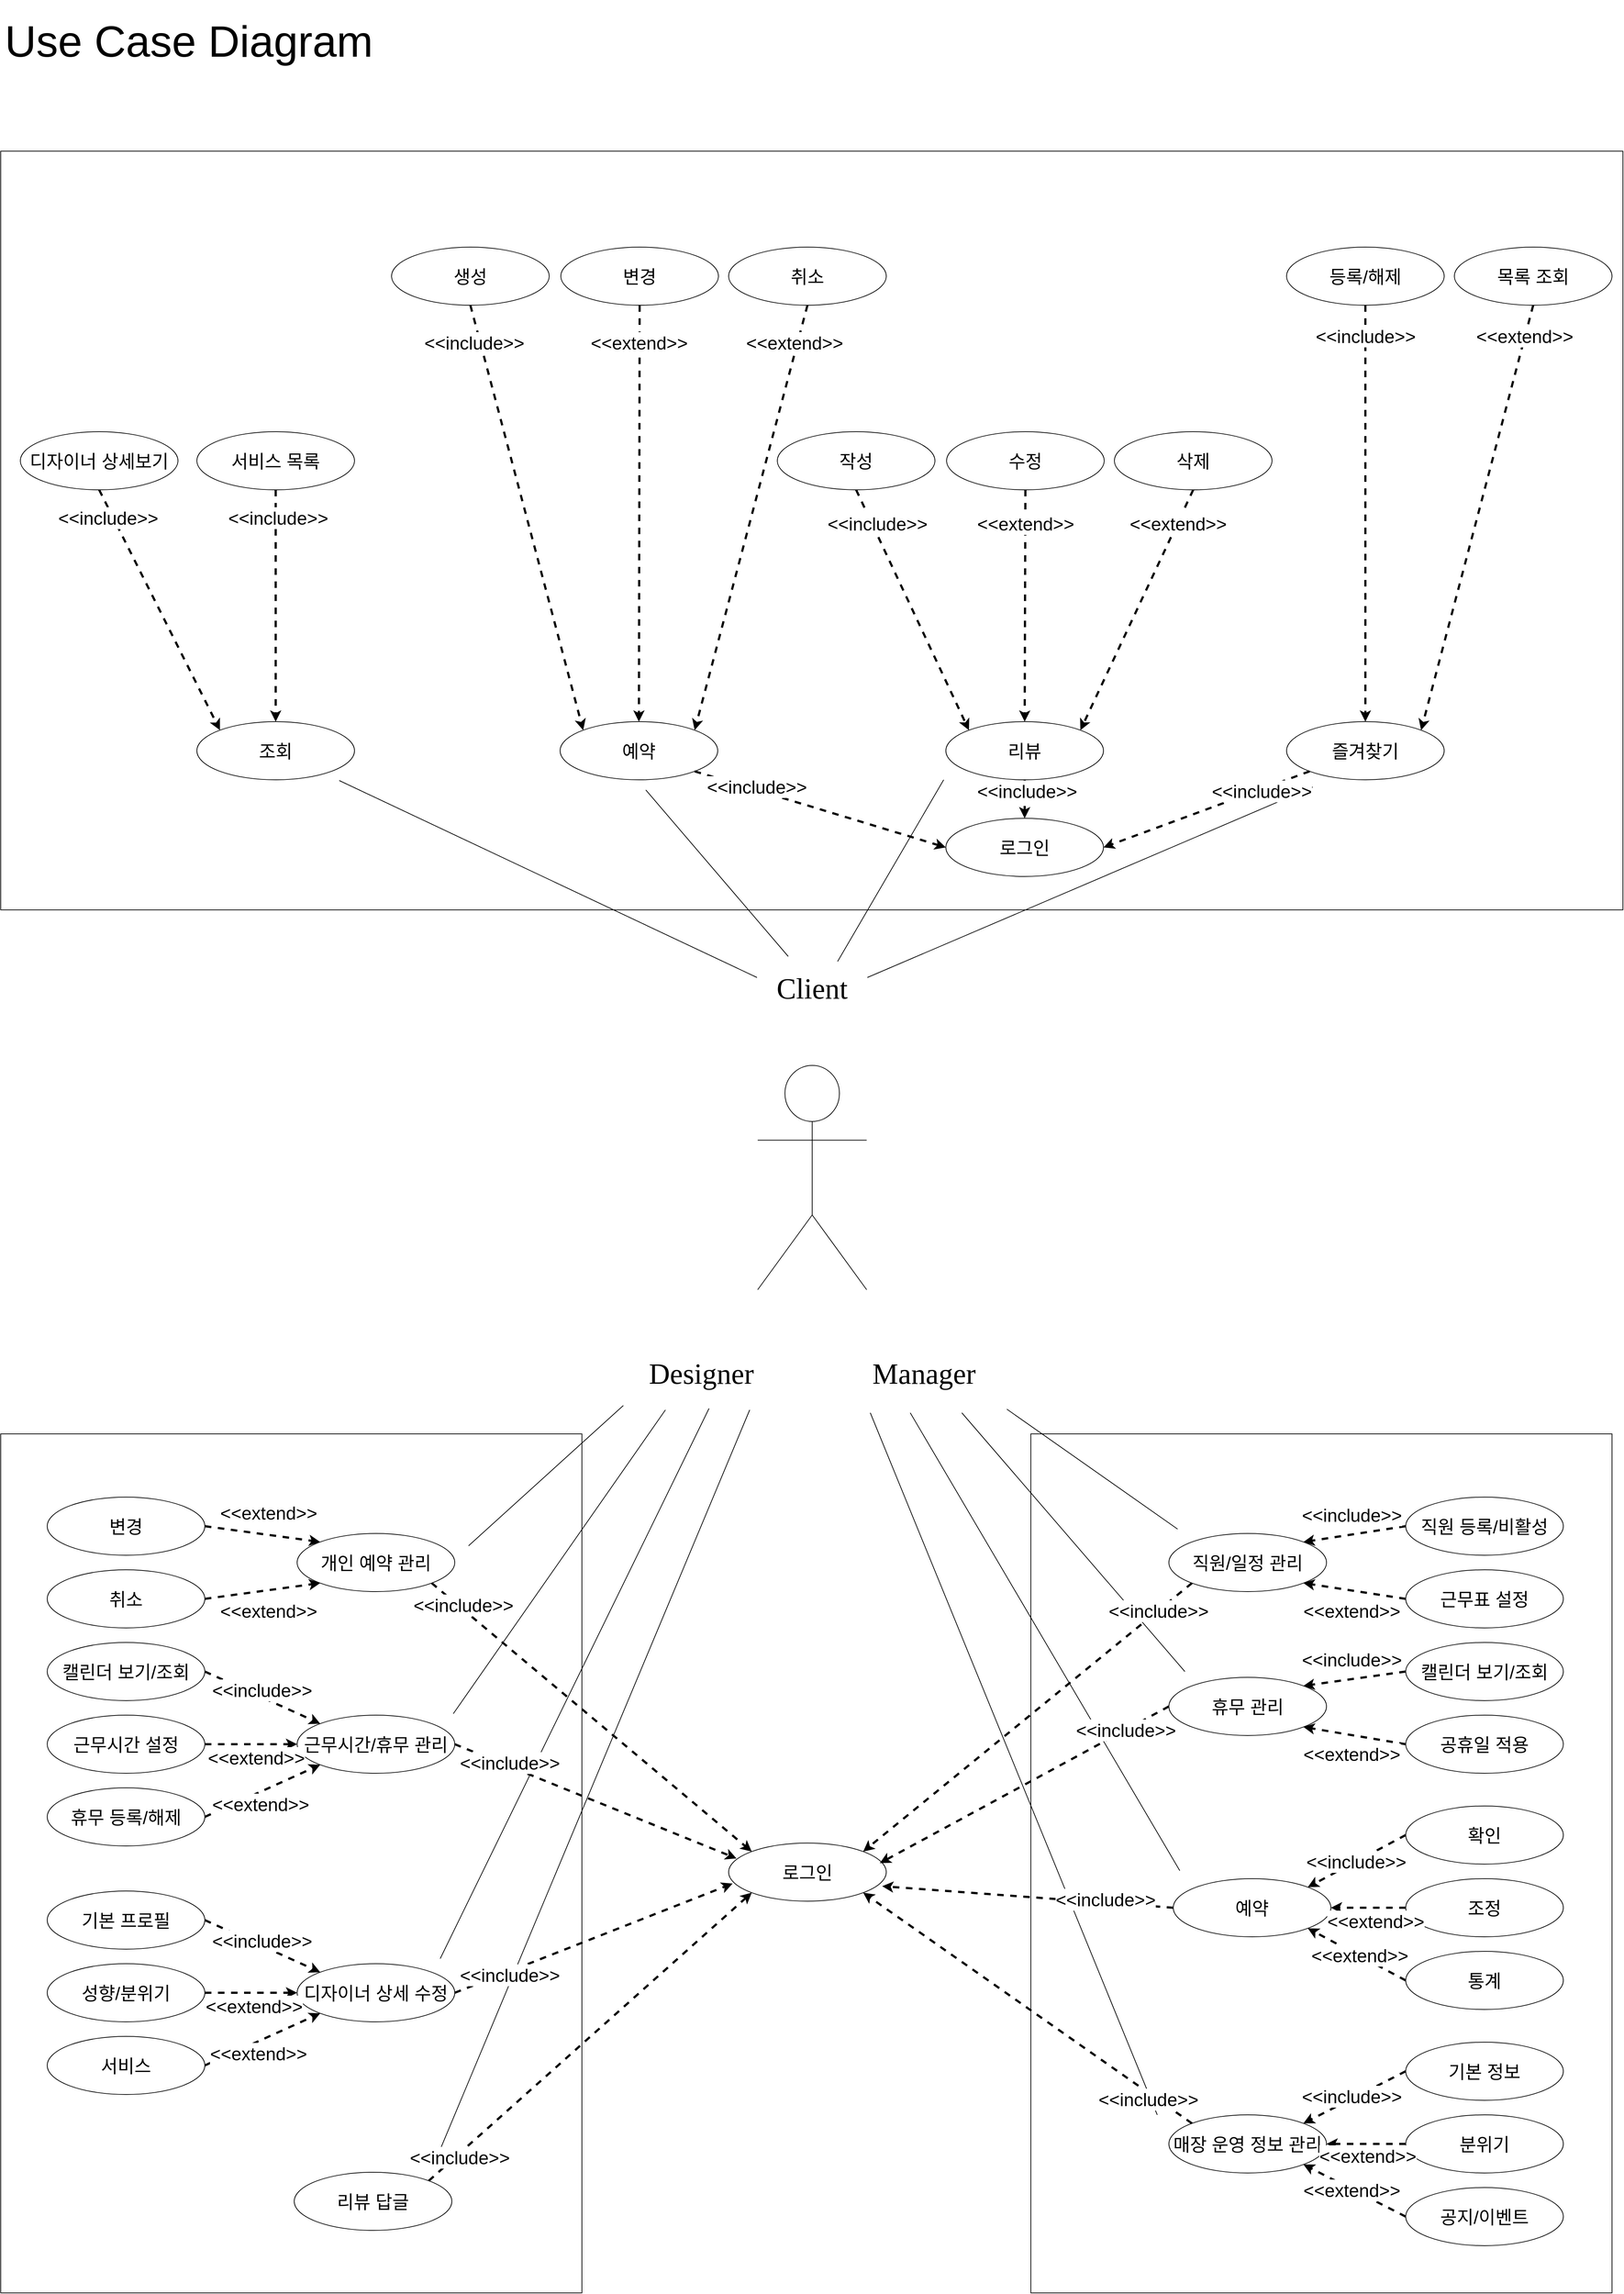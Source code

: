 <mxfile version="28.2.1">
  <diagram name="페이지-1" id="u6Gsyj8I7Y9OUOO6mfj9">
    <mxGraphModel dx="3136" dy="3104" grid="0" gridSize="10" guides="1" tooltips="1" connect="1" arrows="1" fold="1" page="1" pageScale="1" pageWidth="2339" pageHeight="3300" math="0" shadow="0">
      <root>
        <mxCell id="0" />
        <mxCell id="1" parent="0" />
        <mxCell id="HEBEWPffi7wC6xIeFQt9-101" value="" style="rounded=0;whiteSpace=wrap;html=1;fontFamily=Helvetica;fontSize=11;fontColor=default;labelBackgroundColor=default;fillColor=none;" vertex="1" parent="1">
          <mxGeometry x="1471" y="2003" width="800" height="1182" as="geometry" />
        </mxCell>
        <mxCell id="HEBEWPffi7wC6xIeFQt9-75" value="" style="rounded=0;whiteSpace=wrap;html=1;fontFamily=Helvetica;fontSize=11;fontColor=default;labelBackgroundColor=default;fillColor=none;" vertex="1" parent="1">
          <mxGeometry x="53" y="2003" width="800" height="1182" as="geometry" />
        </mxCell>
        <mxCell id="HEBEWPffi7wC6xIeFQt9-54" value="" style="rounded=0;whiteSpace=wrap;html=1;fontFamily=Helvetica;fontSize=11;fontColor=default;labelBackgroundColor=default;fillColor=none;" vertex="1" parent="1">
          <mxGeometry x="53" y="238" width="2233" height="1044" as="geometry" />
        </mxCell>
        <mxCell id="Vue5yUmEFzqEzoZ8wVod-1" value="" style="shape=umlActor;verticalLabelPosition=bottom;verticalAlign=top;html=1;outlineConnect=0;aspect=fixed;fontSize=50;fontStyle=1;labelBorderColor=default;" parent="1" vertex="1">
          <mxGeometry x="1095" y="1496" width="150" height="308.61" as="geometry" />
        </mxCell>
        <mxCell id="HEBEWPffi7wC6xIeFQt9-3" value="&lt;font&gt;Client&lt;/font&gt;" style="text;html=1;align=center;verticalAlign=middle;whiteSpace=wrap;rounded=0;fontSize=40;fontStyle=0;fontFamily=Verdana;" vertex="1" parent="1">
          <mxGeometry x="1094" y="1375" width="152" height="30" as="geometry" />
        </mxCell>
        <mxCell id="HEBEWPffi7wC6xIeFQt9-5" value="Designer" style="text;html=1;align=center;verticalAlign=middle;whiteSpace=wrap;rounded=0;fontSize=40;fontStyle=0;fontFamily=Verdana;" vertex="1" parent="1">
          <mxGeometry x="903" y="1905" width="229" height="30" as="geometry" />
        </mxCell>
        <mxCell id="HEBEWPffi7wC6xIeFQt9-6" value="&lt;font&gt;Manager&lt;/font&gt;" style="text;html=1;align=center;verticalAlign=middle;whiteSpace=wrap;rounded=0;fontSize=40;fontStyle=0;fontFamily=Verdana;" vertex="1" parent="1">
          <mxGeometry x="1213" y="1905" width="222" height="30" as="geometry" />
        </mxCell>
        <mxCell id="HEBEWPffi7wC6xIeFQt9-8" value="리뷰" style="ellipse;whiteSpace=wrap;html=1;fontSize=25;" vertex="1" parent="1">
          <mxGeometry x="1354" y="1023" width="217" height="80" as="geometry" />
        </mxCell>
        <mxCell id="HEBEWPffi7wC6xIeFQt9-9" value="즐겨찾기" style="ellipse;whiteSpace=wrap;html=1;fontSize=25;" vertex="1" parent="1">
          <mxGeometry x="1823" y="1023" width="217" height="80" as="geometry" />
        </mxCell>
        <mxCell id="HEBEWPffi7wC6xIeFQt9-10" value="조회" style="ellipse;whiteSpace=wrap;html=1;fontSize=25;" vertex="1" parent="1">
          <mxGeometry x="323" y="1023" width="217" height="80" as="geometry" />
        </mxCell>
        <mxCell id="HEBEWPffi7wC6xIeFQt9-11" value="예약" style="ellipse;whiteSpace=wrap;html=1;fontSize=25;" vertex="1" parent="1">
          <mxGeometry x="823" y="1023" width="217" height="80" as="geometry" />
        </mxCell>
        <mxCell id="HEBEWPffi7wC6xIeFQt9-12" value="로그인" style="ellipse;whiteSpace=wrap;html=1;fontSize=25;" vertex="1" parent="1">
          <mxGeometry x="1354" y="1156" width="217" height="80" as="geometry" />
        </mxCell>
        <mxCell id="HEBEWPffi7wC6xIeFQt9-14" value="서비스 목록" style="ellipse;whiteSpace=wrap;html=1;fontSize=25;" vertex="1" parent="1">
          <mxGeometry x="323" y="624" width="217" height="80" as="geometry" />
        </mxCell>
        <mxCell id="HEBEWPffi7wC6xIeFQt9-15" value="디자이너 상세보기" style="ellipse;whiteSpace=wrap;html=1;fontSize=25;" vertex="1" parent="1">
          <mxGeometry x="80" y="624" width="217" height="80" as="geometry" />
        </mxCell>
        <mxCell id="HEBEWPffi7wC6xIeFQt9-19" value="변경" style="ellipse;whiteSpace=wrap;html=1;fontSize=25;" vertex="1" parent="1">
          <mxGeometry x="824" y="370" width="217" height="80" as="geometry" />
        </mxCell>
        <mxCell id="HEBEWPffi7wC6xIeFQt9-21" value="생성" style="ellipse;whiteSpace=wrap;html=1;fontSize=25;" vertex="1" parent="1">
          <mxGeometry x="591" y="370" width="217" height="80" as="geometry" />
        </mxCell>
        <mxCell id="HEBEWPffi7wC6xIeFQt9-22" value="취소" style="ellipse;whiteSpace=wrap;html=1;fontSize=25;" vertex="1" parent="1">
          <mxGeometry x="1055" y="370" width="217" height="80" as="geometry" />
        </mxCell>
        <mxCell id="HEBEWPffi7wC6xIeFQt9-23" value="수정" style="ellipse;whiteSpace=wrap;html=1;fontSize=25;" vertex="1" parent="1">
          <mxGeometry x="1355" y="624" width="217" height="80" as="geometry" />
        </mxCell>
        <mxCell id="HEBEWPffi7wC6xIeFQt9-24" value="작성" style="ellipse;whiteSpace=wrap;html=1;fontSize=25;" vertex="1" parent="1">
          <mxGeometry x="1122" y="624" width="217" height="80" as="geometry" />
        </mxCell>
        <mxCell id="HEBEWPffi7wC6xIeFQt9-25" value="삭제" style="ellipse;whiteSpace=wrap;html=1;fontSize=25;" vertex="1" parent="1">
          <mxGeometry x="1586" y="624" width="217" height="80" as="geometry" />
        </mxCell>
        <mxCell id="HEBEWPffi7wC6xIeFQt9-26" value="등록/해제" style="ellipse;whiteSpace=wrap;html=1;fontSize=25;" vertex="1" parent="1">
          <mxGeometry x="1823" y="370" width="217" height="80" as="geometry" />
        </mxCell>
        <mxCell id="HEBEWPffi7wC6xIeFQt9-28" value="목록 조회" style="ellipse;whiteSpace=wrap;html=1;fontSize=25;" vertex="1" parent="1">
          <mxGeometry x="2054" y="370" width="217" height="80" as="geometry" />
        </mxCell>
        <mxCell id="HEBEWPffi7wC6xIeFQt9-29" value="" style="endArrow=classic;html=1;rounded=0;strokeColor=default;strokeWidth=3;align=center;verticalAlign=middle;fontFamily=Helvetica;fontSize=11;fontColor=default;labelBackgroundColor=default;dashed=1;startSize=6;entryX=0.5;entryY=0;entryDx=0;entryDy=0;exitX=0.5;exitY=1;exitDx=0;exitDy=0;" edge="1" parent="1" source="HEBEWPffi7wC6xIeFQt9-14" target="HEBEWPffi7wC6xIeFQt9-10">
          <mxGeometry width="50" height="50" relative="1" as="geometry">
            <mxPoint x="630" y="746" as="sourcePoint" />
            <mxPoint x="378" y="938" as="targetPoint" />
          </mxGeometry>
        </mxCell>
        <mxCell id="HEBEWPffi7wC6xIeFQt9-30" value="" style="endArrow=classic;html=1;rounded=0;strokeColor=default;strokeWidth=3;align=center;verticalAlign=middle;fontFamily=Helvetica;fontSize=11;fontColor=default;labelBackgroundColor=default;entryX=0;entryY=0;entryDx=0;entryDy=0;dashed=1;startSize=6;exitX=0.5;exitY=1;exitDx=0;exitDy=0;" edge="1" parent="1" source="HEBEWPffi7wC6xIeFQt9-15" target="HEBEWPffi7wC6xIeFQt9-10">
          <mxGeometry width="50" height="50" relative="1" as="geometry">
            <mxPoint x="655" y="817" as="sourcePoint" />
            <mxPoint x="331" y="715" as="targetPoint" />
          </mxGeometry>
        </mxCell>
        <mxCell id="HEBEWPffi7wC6xIeFQt9-31" value="" style="endArrow=classic;html=1;rounded=0;strokeColor=default;strokeWidth=3;align=center;verticalAlign=middle;fontFamily=Helvetica;fontSize=11;fontColor=default;labelBackgroundColor=default;dashed=1;startSize=6;entryX=0.5;entryY=0;entryDx=0;entryDy=0;exitX=0.5;exitY=1;exitDx=0;exitDy=0;" edge="1" parent="1" source="HEBEWPffi7wC6xIeFQt9-19" target="HEBEWPffi7wC6xIeFQt9-11">
          <mxGeometry width="50" height="50" relative="1" as="geometry">
            <mxPoint x="491" y="794" as="sourcePoint" />
            <mxPoint x="491" y="1113" as="targetPoint" />
          </mxGeometry>
        </mxCell>
        <mxCell id="HEBEWPffi7wC6xIeFQt9-32" value="" style="endArrow=classic;html=1;rounded=0;strokeColor=default;strokeWidth=3;align=center;verticalAlign=middle;fontFamily=Helvetica;fontSize=11;fontColor=default;labelBackgroundColor=default;dashed=1;startSize=6;entryX=0;entryY=0;entryDx=0;entryDy=0;exitX=0.5;exitY=1;exitDx=0;exitDy=0;" edge="1" parent="1" source="HEBEWPffi7wC6xIeFQt9-21" target="HEBEWPffi7wC6xIeFQt9-11">
          <mxGeometry width="50" height="50" relative="1" as="geometry">
            <mxPoint x="738" y="884" as="sourcePoint" />
            <mxPoint x="738" y="1203" as="targetPoint" />
          </mxGeometry>
        </mxCell>
        <mxCell id="HEBEWPffi7wC6xIeFQt9-33" value="" style="endArrow=classic;html=1;rounded=0;strokeColor=default;strokeWidth=3;align=center;verticalAlign=middle;fontFamily=Helvetica;fontSize=11;fontColor=default;labelBackgroundColor=default;dashed=1;startSize=6;exitX=0.5;exitY=1;exitDx=0;exitDy=0;entryX=1;entryY=0;entryDx=0;entryDy=0;" edge="1" parent="1" source="HEBEWPffi7wC6xIeFQt9-22" target="HEBEWPffi7wC6xIeFQt9-11">
          <mxGeometry width="50" height="50" relative="1" as="geometry">
            <mxPoint x="823" y="1267" as="sourcePoint" />
            <mxPoint x="1056" y="1002" as="targetPoint" />
          </mxGeometry>
        </mxCell>
        <mxCell id="HEBEWPffi7wC6xIeFQt9-34" value="" style="endArrow=classic;html=1;rounded=0;strokeColor=default;strokeWidth=3;align=center;verticalAlign=middle;fontFamily=Helvetica;fontSize=11;fontColor=default;labelBackgroundColor=default;dashed=1;startSize=6;entryX=0;entryY=0;entryDx=0;entryDy=0;exitX=0.5;exitY=1;exitDx=0;exitDy=0;" edge="1" parent="1" source="HEBEWPffi7wC6xIeFQt9-24" target="HEBEWPffi7wC6xIeFQt9-8">
          <mxGeometry width="50" height="50" relative="1" as="geometry">
            <mxPoint x="713" y="1039" as="sourcePoint" />
            <mxPoint x="713" y="1358" as="targetPoint" />
          </mxGeometry>
        </mxCell>
        <mxCell id="HEBEWPffi7wC6xIeFQt9-35" value="" style="endArrow=classic;html=1;rounded=0;strokeColor=default;strokeWidth=3;align=center;verticalAlign=middle;fontFamily=Helvetica;fontSize=11;fontColor=default;labelBackgroundColor=default;dashed=1;startSize=6;entryX=0.5;entryY=0;entryDx=0;entryDy=0;exitX=0.5;exitY=1;exitDx=0;exitDy=0;" edge="1" parent="1" source="HEBEWPffi7wC6xIeFQt9-23" target="HEBEWPffi7wC6xIeFQt9-8">
          <mxGeometry width="50" height="50" relative="1" as="geometry">
            <mxPoint x="1233" y="1019" as="sourcePoint" />
            <mxPoint x="1233" y="1338" as="targetPoint" />
          </mxGeometry>
        </mxCell>
        <mxCell id="HEBEWPffi7wC6xIeFQt9-36" value="" style="endArrow=classic;html=1;rounded=0;strokeColor=default;strokeWidth=3;align=center;verticalAlign=middle;fontFamily=Helvetica;fontSize=11;fontColor=default;labelBackgroundColor=default;dashed=1;startSize=6;entryX=1;entryY=0;entryDx=0;entryDy=0;exitX=0.5;exitY=1;exitDx=0;exitDy=0;" edge="1" parent="1" source="HEBEWPffi7wC6xIeFQt9-25" target="HEBEWPffi7wC6xIeFQt9-8">
          <mxGeometry width="50" height="50" relative="1" as="geometry">
            <mxPoint x="1371" y="1177" as="sourcePoint" />
            <mxPoint x="1371" y="1496" as="targetPoint" />
          </mxGeometry>
        </mxCell>
        <mxCell id="HEBEWPffi7wC6xIeFQt9-37" value="" style="endArrow=classic;html=1;rounded=0;strokeColor=default;strokeWidth=3;align=center;verticalAlign=middle;fontFamily=Helvetica;fontSize=11;fontColor=default;labelBackgroundColor=default;dashed=1;startSize=6;exitX=0.5;exitY=1;exitDx=0;exitDy=0;" edge="1" parent="1" source="HEBEWPffi7wC6xIeFQt9-26" target="HEBEWPffi7wC6xIeFQt9-9">
          <mxGeometry width="50" height="50" relative="1" as="geometry">
            <mxPoint x="1588" y="1352" as="sourcePoint" />
            <mxPoint x="1588" y="1671" as="targetPoint" />
          </mxGeometry>
        </mxCell>
        <mxCell id="HEBEWPffi7wC6xIeFQt9-38" value="" style="endArrow=classic;html=1;rounded=0;strokeColor=default;strokeWidth=3;align=center;verticalAlign=middle;fontFamily=Helvetica;fontSize=11;fontColor=default;labelBackgroundColor=default;dashed=1;startSize=6;entryX=1;entryY=0;entryDx=0;entryDy=0;exitX=0.5;exitY=1;exitDx=0;exitDy=0;" edge="1" parent="1" source="HEBEWPffi7wC6xIeFQt9-28" target="HEBEWPffi7wC6xIeFQt9-9">
          <mxGeometry width="50" height="50" relative="1" as="geometry">
            <mxPoint x="1861" y="1167" as="sourcePoint" />
            <mxPoint x="1861" y="1486" as="targetPoint" />
          </mxGeometry>
        </mxCell>
        <mxCell id="HEBEWPffi7wC6xIeFQt9-39" value="" style="endArrow=classic;html=1;rounded=0;strokeColor=default;strokeWidth=3;align=center;verticalAlign=middle;fontFamily=Helvetica;fontSize=11;fontColor=default;labelBackgroundColor=default;dashed=1;startSize=6;entryX=0;entryY=0.5;entryDx=0;entryDy=0;exitX=1;exitY=1;exitDx=0;exitDy=0;" edge="1" parent="1" source="HEBEWPffi7wC6xIeFQt9-11" target="HEBEWPffi7wC6xIeFQt9-12">
          <mxGeometry width="50" height="50" relative="1" as="geometry">
            <mxPoint x="1198" y="1160" as="sourcePoint" />
            <mxPoint x="1198" y="1479" as="targetPoint" />
          </mxGeometry>
        </mxCell>
        <mxCell id="HEBEWPffi7wC6xIeFQt9-40" value="" style="endArrow=classic;html=1;rounded=0;strokeColor=default;strokeWidth=3;align=center;verticalAlign=middle;fontFamily=Helvetica;fontSize=11;fontColor=default;labelBackgroundColor=default;dashed=1;startSize=6;entryX=0.5;entryY=0;entryDx=0;entryDy=0;exitX=0.5;exitY=1;exitDx=0;exitDy=0;" edge="1" parent="1" source="HEBEWPffi7wC6xIeFQt9-8" target="HEBEWPffi7wC6xIeFQt9-12">
          <mxGeometry width="50" height="50" relative="1" as="geometry">
            <mxPoint x="1440" y="1244" as="sourcePoint" />
            <mxPoint x="1440" y="1563" as="targetPoint" />
          </mxGeometry>
        </mxCell>
        <mxCell id="HEBEWPffi7wC6xIeFQt9-41" value="" style="endArrow=classic;html=1;rounded=0;strokeColor=default;strokeWidth=3;align=center;verticalAlign=middle;fontFamily=Helvetica;fontSize=11;fontColor=default;labelBackgroundColor=default;dashed=1;startSize=6;entryX=1;entryY=0.5;entryDx=0;entryDy=0;exitX=0;exitY=1;exitDx=0;exitDy=0;" edge="1" parent="1" source="HEBEWPffi7wC6xIeFQt9-9" target="HEBEWPffi7wC6xIeFQt9-12">
          <mxGeometry width="50" height="50" relative="1" as="geometry">
            <mxPoint x="1654" y="1420" as="sourcePoint" />
            <mxPoint x="1654" y="1739" as="targetPoint" />
          </mxGeometry>
        </mxCell>
        <mxCell id="HEBEWPffi7wC6xIeFQt9-43" value="개인 예약 관리" style="ellipse;whiteSpace=wrap;html=1;fontSize=25;" vertex="1" parent="1">
          <mxGeometry x="461" y="2140" width="217" height="80" as="geometry" />
        </mxCell>
        <mxCell id="HEBEWPffi7wC6xIeFQt9-45" value="" style="endArrow=none;html=1;rounded=0;strokeColor=default;strokeWidth=1;align=center;verticalAlign=middle;fontFamily=Helvetica;fontSize=11;fontColor=default;labelBackgroundColor=default;entryX=0;entryY=0;entryDx=0;entryDy=0;" edge="1" parent="1" target="HEBEWPffi7wC6xIeFQt9-3">
          <mxGeometry width="50" height="50" relative="1" as="geometry">
            <mxPoint x="519" y="1104" as="sourcePoint" />
            <mxPoint x="1073" y="1310" as="targetPoint" />
          </mxGeometry>
        </mxCell>
        <mxCell id="HEBEWPffi7wC6xIeFQt9-46" value="" style="endArrow=none;html=1;rounded=0;strokeColor=default;strokeWidth=1;align=center;verticalAlign=middle;fontFamily=Helvetica;fontSize=11;fontColor=default;labelBackgroundColor=default;" edge="1" parent="1">
          <mxGeometry width="50" height="50" relative="1" as="geometry">
            <mxPoint x="1137" y="1346" as="sourcePoint" />
            <mxPoint x="941" y="1117" as="targetPoint" />
          </mxGeometry>
        </mxCell>
        <mxCell id="HEBEWPffi7wC6xIeFQt9-48" value="" style="endArrow=none;html=1;rounded=0;strokeColor=default;strokeWidth=1;align=center;verticalAlign=middle;fontFamily=Helvetica;fontSize=11;fontColor=default;labelBackgroundColor=default;" edge="1" parent="1">
          <mxGeometry width="50" height="50" relative="1" as="geometry">
            <mxPoint x="1205" y="1353" as="sourcePoint" />
            <mxPoint x="1351" y="1103" as="targetPoint" />
          </mxGeometry>
        </mxCell>
        <mxCell id="HEBEWPffi7wC6xIeFQt9-49" value="" style="endArrow=none;html=1;rounded=0;strokeColor=default;strokeWidth=1;align=center;verticalAlign=middle;fontFamily=Helvetica;fontSize=11;fontColor=default;labelBackgroundColor=default;exitX=1;exitY=0;exitDx=0;exitDy=0;" edge="1" parent="1" source="HEBEWPffi7wC6xIeFQt9-3">
          <mxGeometry width="50" height="50" relative="1" as="geometry">
            <mxPoint x="1260" y="1314" as="sourcePoint" />
            <mxPoint x="1859" y="1113" as="targetPoint" />
          </mxGeometry>
        </mxCell>
        <mxCell id="HEBEWPffi7wC6xIeFQt9-50" value="근무시간/휴무 관리" style="ellipse;whiteSpace=wrap;html=1;fontSize=25;" vertex="1" parent="1">
          <mxGeometry x="461" y="2390" width="217" height="80" as="geometry" />
        </mxCell>
        <mxCell id="HEBEWPffi7wC6xIeFQt9-51" value="디자이너 상세 수정" style="ellipse;whiteSpace=wrap;html=1;fontSize=25;" vertex="1" parent="1">
          <mxGeometry x="461" y="2732" width="217" height="80" as="geometry" />
        </mxCell>
        <mxCell id="HEBEWPffi7wC6xIeFQt9-56" value="리뷰 답글" style="ellipse;whiteSpace=wrap;html=1;fontSize=25;" vertex="1" parent="1">
          <mxGeometry x="457" y="3019" width="217" height="80" as="geometry" />
        </mxCell>
        <mxCell id="HEBEWPffi7wC6xIeFQt9-58" value="변경" style="ellipse;whiteSpace=wrap;html=1;fontSize=25;" vertex="1" parent="1">
          <mxGeometry x="117" y="2090" width="217" height="80" as="geometry" />
        </mxCell>
        <mxCell id="HEBEWPffi7wC6xIeFQt9-59" value="취소" style="ellipse;whiteSpace=wrap;html=1;fontSize=25;" vertex="1" parent="1">
          <mxGeometry x="117" y="2190" width="217" height="80" as="geometry" />
        </mxCell>
        <mxCell id="HEBEWPffi7wC6xIeFQt9-60" value="캘린더 보기/조회" style="ellipse;whiteSpace=wrap;html=1;fontSize=25;" vertex="1" parent="1">
          <mxGeometry x="117" y="2290" width="217" height="80" as="geometry" />
        </mxCell>
        <mxCell id="HEBEWPffi7wC6xIeFQt9-61" value="근무시간 설정" style="ellipse;whiteSpace=wrap;html=1;fontSize=25;" vertex="1" parent="1">
          <mxGeometry x="117" y="2390" width="217" height="80" as="geometry" />
        </mxCell>
        <mxCell id="HEBEWPffi7wC6xIeFQt9-62" value="휴무 등록/해제" style="ellipse;whiteSpace=wrap;html=1;fontSize=25;" vertex="1" parent="1">
          <mxGeometry x="117" y="2490" width="217" height="80" as="geometry" />
        </mxCell>
        <mxCell id="HEBEWPffi7wC6xIeFQt9-63" value="기본 프로필" style="ellipse;whiteSpace=wrap;html=1;fontSize=25;" vertex="1" parent="1">
          <mxGeometry x="117" y="2632" width="217" height="80" as="geometry" />
        </mxCell>
        <mxCell id="HEBEWPffi7wC6xIeFQt9-64" value="성향/분위기" style="ellipse;whiteSpace=wrap;html=1;fontSize=25;" vertex="1" parent="1">
          <mxGeometry x="117" y="2732" width="217" height="80" as="geometry" />
        </mxCell>
        <mxCell id="HEBEWPffi7wC6xIeFQt9-65" value="서비스" style="ellipse;whiteSpace=wrap;html=1;fontSize=25;" vertex="1" parent="1">
          <mxGeometry x="117" y="2832" width="217" height="80" as="geometry" />
        </mxCell>
        <mxCell id="HEBEWPffi7wC6xIeFQt9-69" value="" style="endArrow=none;html=1;rounded=0;strokeColor=default;strokeWidth=1;align=center;verticalAlign=middle;fontFamily=Helvetica;fontSize=11;fontColor=default;labelBackgroundColor=default;" edge="1" parent="1">
          <mxGeometry width="50" height="50" relative="1" as="geometry">
            <mxPoint x="910" y="1964" as="sourcePoint" />
            <mxPoint x="697" y="2157" as="targetPoint" />
          </mxGeometry>
        </mxCell>
        <mxCell id="HEBEWPffi7wC6xIeFQt9-70" value="" style="endArrow=none;html=1;rounded=0;strokeColor=default;strokeWidth=1;align=center;verticalAlign=middle;fontFamily=Helvetica;fontSize=11;fontColor=default;labelBackgroundColor=default;" edge="1" parent="1">
          <mxGeometry width="50" height="50" relative="1" as="geometry">
            <mxPoint x="968" y="1970" as="sourcePoint" />
            <mxPoint x="676" y="2388" as="targetPoint" />
          </mxGeometry>
        </mxCell>
        <mxCell id="HEBEWPffi7wC6xIeFQt9-71" value="" style="endArrow=none;html=1;rounded=0;strokeColor=default;strokeWidth=1;align=center;verticalAlign=middle;fontFamily=Helvetica;fontSize=11;fontColor=default;labelBackgroundColor=default;" edge="1" parent="1">
          <mxGeometry width="50" height="50" relative="1" as="geometry">
            <mxPoint x="1028" y="1968" as="sourcePoint" />
            <mxPoint x="658" y="2725" as="targetPoint" />
          </mxGeometry>
        </mxCell>
        <mxCell id="HEBEWPffi7wC6xIeFQt9-72" value="" style="endArrow=none;html=1;rounded=0;strokeColor=default;strokeWidth=1;align=center;verticalAlign=middle;fontFamily=Helvetica;fontSize=11;fontColor=default;labelBackgroundColor=default;" edge="1" parent="1">
          <mxGeometry width="50" height="50" relative="1" as="geometry">
            <mxPoint x="1084" y="1970" as="sourcePoint" />
            <mxPoint x="649" y="3009" as="targetPoint" />
          </mxGeometry>
        </mxCell>
        <mxCell id="HEBEWPffi7wC6xIeFQt9-81" value="직원/일정 관리" style="ellipse;whiteSpace=wrap;html=1;fontSize=25;" vertex="1" parent="1">
          <mxGeometry x="1661" y="2140" width="217" height="80" as="geometry" />
        </mxCell>
        <mxCell id="HEBEWPffi7wC6xIeFQt9-82" value="휴무 관리" style="ellipse;whiteSpace=wrap;html=1;fontSize=25;" vertex="1" parent="1">
          <mxGeometry x="1661" y="2338" width="217" height="80" as="geometry" />
        </mxCell>
        <mxCell id="HEBEWPffi7wC6xIeFQt9-83" value="예약" style="ellipse;whiteSpace=wrap;html=1;fontSize=25;" vertex="1" parent="1">
          <mxGeometry x="1667" y="2615" width="217" height="80" as="geometry" />
        </mxCell>
        <mxCell id="HEBEWPffi7wC6xIeFQt9-84" value="매장 운영 정보 관리" style="ellipse;whiteSpace=wrap;html=1;fontSize=25;" vertex="1" parent="1">
          <mxGeometry x="1661" y="2940" width="217" height="80" as="geometry" />
        </mxCell>
        <mxCell id="HEBEWPffi7wC6xIeFQt9-85" value="직원 등록/비활성" style="ellipse;whiteSpace=wrap;html=1;fontSize=25;" vertex="1" parent="1">
          <mxGeometry x="1987" y="2090" width="217" height="80" as="geometry" />
        </mxCell>
        <mxCell id="HEBEWPffi7wC6xIeFQt9-86" value="근무표 설정" style="ellipse;whiteSpace=wrap;html=1;fontSize=25;" vertex="1" parent="1">
          <mxGeometry x="1987" y="2190" width="217" height="80" as="geometry" />
        </mxCell>
        <mxCell id="HEBEWPffi7wC6xIeFQt9-87" value="캘린더 보기/조회" style="ellipse;whiteSpace=wrap;html=1;fontSize=25;" vertex="1" parent="1">
          <mxGeometry x="1987" y="2290" width="217" height="80" as="geometry" />
        </mxCell>
        <mxCell id="HEBEWPffi7wC6xIeFQt9-88" value="공휴일 적용" style="ellipse;whiteSpace=wrap;html=1;fontSize=25;" vertex="1" parent="1">
          <mxGeometry x="1987" y="2390" width="217" height="80" as="geometry" />
        </mxCell>
        <mxCell id="HEBEWPffi7wC6xIeFQt9-90" value="확인" style="ellipse;whiteSpace=wrap;html=1;fontSize=25;" vertex="1" parent="1">
          <mxGeometry x="1987" y="2515" width="217" height="80" as="geometry" />
        </mxCell>
        <mxCell id="HEBEWPffi7wC6xIeFQt9-91" value="조정" style="ellipse;whiteSpace=wrap;html=1;fontSize=25;" vertex="1" parent="1">
          <mxGeometry x="1987" y="2615" width="217" height="80" as="geometry" />
        </mxCell>
        <mxCell id="HEBEWPffi7wC6xIeFQt9-92" value="통계" style="ellipse;whiteSpace=wrap;html=1;fontSize=25;" vertex="1" parent="1">
          <mxGeometry x="1987" y="2715" width="217" height="80" as="geometry" />
        </mxCell>
        <mxCell id="HEBEWPffi7wC6xIeFQt9-93" value="기본 정보" style="ellipse;whiteSpace=wrap;html=1;fontSize=25;" vertex="1" parent="1">
          <mxGeometry x="1987" y="2840" width="217" height="80" as="geometry" />
        </mxCell>
        <mxCell id="HEBEWPffi7wC6xIeFQt9-94" value="분위기" style="ellipse;whiteSpace=wrap;html=1;fontSize=25;" vertex="1" parent="1">
          <mxGeometry x="1987" y="2940" width="217" height="80" as="geometry" />
        </mxCell>
        <mxCell id="HEBEWPffi7wC6xIeFQt9-95" value="공지/이벤트" style="ellipse;whiteSpace=wrap;html=1;fontSize=25;" vertex="1" parent="1">
          <mxGeometry x="1987" y="3040" width="217" height="80" as="geometry" />
        </mxCell>
        <mxCell id="HEBEWPffi7wC6xIeFQt9-96" value="" style="endArrow=none;html=1;rounded=0;strokeColor=default;strokeWidth=1;align=center;verticalAlign=middle;fontFamily=Helvetica;fontSize=11;fontColor=default;labelBackgroundColor=default;" edge="1" parent="1">
          <mxGeometry width="50" height="50" relative="1" as="geometry">
            <mxPoint x="1250" y="1974" as="sourcePoint" />
            <mxPoint x="1645" y="2940" as="targetPoint" />
          </mxGeometry>
        </mxCell>
        <mxCell id="HEBEWPffi7wC6xIeFQt9-98" value="" style="endArrow=none;html=1;rounded=0;strokeColor=default;strokeWidth=1;align=center;verticalAlign=middle;fontFamily=Helvetica;fontSize=11;fontColor=default;labelBackgroundColor=default;" edge="1" parent="1">
          <mxGeometry width="50" height="50" relative="1" as="geometry">
            <mxPoint x="1305" y="1974" as="sourcePoint" />
            <mxPoint x="1676" y="2604" as="targetPoint" />
          </mxGeometry>
        </mxCell>
        <mxCell id="HEBEWPffi7wC6xIeFQt9-99" value="" style="endArrow=none;html=1;rounded=0;strokeColor=default;strokeWidth=1;align=center;verticalAlign=middle;fontFamily=Helvetica;fontSize=11;fontColor=default;labelBackgroundColor=default;" edge="1" parent="1">
          <mxGeometry width="50" height="50" relative="1" as="geometry">
            <mxPoint x="1376" y="1974" as="sourcePoint" />
            <mxPoint x="1683" y="2330" as="targetPoint" />
          </mxGeometry>
        </mxCell>
        <mxCell id="HEBEWPffi7wC6xIeFQt9-100" value="" style="endArrow=none;html=1;rounded=0;strokeColor=default;strokeWidth=1;align=center;verticalAlign=middle;fontFamily=Helvetica;fontSize=11;fontColor=default;labelBackgroundColor=default;" edge="1" parent="1">
          <mxGeometry width="50" height="50" relative="1" as="geometry">
            <mxPoint x="1438" y="1969" as="sourcePoint" />
            <mxPoint x="1673" y="2134" as="targetPoint" />
          </mxGeometry>
        </mxCell>
        <mxCell id="HEBEWPffi7wC6xIeFQt9-102" value="로그인" style="ellipse;whiteSpace=wrap;html=1;fontSize=25;" vertex="1" parent="1">
          <mxGeometry x="1055" y="2566" width="217" height="80" as="geometry" />
        </mxCell>
        <mxCell id="HEBEWPffi7wC6xIeFQt9-105" value="" style="endArrow=classic;html=1;rounded=0;strokeColor=default;strokeWidth=3;align=center;verticalAlign=middle;fontFamily=Helvetica;fontSize=11;fontColor=default;labelBackgroundColor=default;entryX=0;entryY=0;entryDx=0;entryDy=0;dashed=1;startSize=6;exitX=1;exitY=0.5;exitDx=0;exitDy=0;" edge="1" parent="1" source="HEBEWPffi7wC6xIeFQt9-58" target="HEBEWPffi7wC6xIeFQt9-43">
          <mxGeometry width="50" height="50" relative="1" as="geometry">
            <mxPoint x="400" y="1782" as="sourcePoint" />
            <mxPoint x="566" y="2113" as="targetPoint" />
          </mxGeometry>
        </mxCell>
        <mxCell id="HEBEWPffi7wC6xIeFQt9-106" value="" style="endArrow=classic;html=1;rounded=0;strokeColor=default;strokeWidth=3;align=center;verticalAlign=middle;fontFamily=Helvetica;fontSize=11;fontColor=default;labelBackgroundColor=default;entryX=0;entryY=1;entryDx=0;entryDy=0;dashed=1;startSize=6;exitX=1;exitY=0.5;exitDx=0;exitDy=0;" edge="1" parent="1" source="HEBEWPffi7wC6xIeFQt9-59" target="HEBEWPffi7wC6xIeFQt9-43">
          <mxGeometry width="50" height="50" relative="1" as="geometry">
            <mxPoint x="461" y="2259" as="sourcePoint" />
            <mxPoint x="627" y="2590" as="targetPoint" />
          </mxGeometry>
        </mxCell>
        <mxCell id="HEBEWPffi7wC6xIeFQt9-108" value="" style="endArrow=classic;html=1;rounded=0;strokeColor=default;strokeWidth=3;align=center;verticalAlign=middle;fontFamily=Helvetica;fontSize=11;fontColor=default;labelBackgroundColor=default;entryX=0;entryY=0.5;entryDx=0;entryDy=0;dashed=1;startSize=6;exitX=1;exitY=0.5;exitDx=0;exitDy=0;" edge="1" parent="1" source="HEBEWPffi7wC6xIeFQt9-61" target="HEBEWPffi7wC6xIeFQt9-50">
          <mxGeometry width="50" height="50" relative="1" as="geometry">
            <mxPoint x="387" y="2273" as="sourcePoint" />
            <mxPoint x="546" y="2251" as="targetPoint" />
          </mxGeometry>
        </mxCell>
        <mxCell id="HEBEWPffi7wC6xIeFQt9-109" value="" style="endArrow=classic;html=1;rounded=0;strokeColor=default;strokeWidth=3;align=center;verticalAlign=middle;fontFamily=Helvetica;fontSize=11;fontColor=default;labelBackgroundColor=default;entryX=0;entryY=0;entryDx=0;entryDy=0;dashed=1;startSize=6;exitX=1;exitY=0.5;exitDx=0;exitDy=0;" edge="1" parent="1" source="HEBEWPffi7wC6xIeFQt9-60" target="HEBEWPffi7wC6xIeFQt9-50">
          <mxGeometry width="50" height="50" relative="1" as="geometry">
            <mxPoint x="394" y="2373" as="sourcePoint" />
            <mxPoint x="553" y="2351" as="targetPoint" />
          </mxGeometry>
        </mxCell>
        <mxCell id="HEBEWPffi7wC6xIeFQt9-110" value="" style="endArrow=classic;html=1;rounded=0;strokeColor=default;strokeWidth=3;align=center;verticalAlign=middle;fontFamily=Helvetica;fontSize=11;fontColor=default;labelBackgroundColor=default;entryX=0;entryY=1;entryDx=0;entryDy=0;dashed=1;startSize=6;exitX=1;exitY=0.5;exitDx=0;exitDy=0;" edge="1" parent="1" source="HEBEWPffi7wC6xIeFQt9-62" target="HEBEWPffi7wC6xIeFQt9-50">
          <mxGeometry width="50" height="50" relative="1" as="geometry">
            <mxPoint x="443" y="2549" as="sourcePoint" />
            <mxPoint x="602" y="2527" as="targetPoint" />
          </mxGeometry>
        </mxCell>
        <mxCell id="HEBEWPffi7wC6xIeFQt9-111" value="" style="endArrow=classic;html=1;rounded=0;strokeColor=default;strokeWidth=3;align=center;verticalAlign=middle;fontFamily=Helvetica;fontSize=11;fontColor=default;labelBackgroundColor=default;entryX=0;entryY=0;entryDx=0;entryDy=0;dashed=1;startSize=6;exitX=1;exitY=0.5;exitDx=0;exitDy=0;" edge="1" parent="1" source="HEBEWPffi7wC6xIeFQt9-63" target="HEBEWPffi7wC6xIeFQt9-51">
          <mxGeometry width="50" height="50" relative="1" as="geometry">
            <mxPoint x="584" y="2693" as="sourcePoint" />
            <mxPoint x="743" y="2671" as="targetPoint" />
          </mxGeometry>
        </mxCell>
        <mxCell id="HEBEWPffi7wC6xIeFQt9-112" value="" style="endArrow=classic;html=1;rounded=0;strokeColor=default;strokeWidth=3;align=center;verticalAlign=middle;fontFamily=Helvetica;fontSize=11;fontColor=default;labelBackgroundColor=default;entryX=0;entryY=0.5;entryDx=0;entryDy=0;dashed=1;startSize=6;exitX=1;exitY=0.5;exitDx=0;exitDy=0;" edge="1" parent="1" source="HEBEWPffi7wC6xIeFQt9-64" target="HEBEWPffi7wC6xIeFQt9-51">
          <mxGeometry width="50" height="50" relative="1" as="geometry">
            <mxPoint x="470" y="2779" as="sourcePoint" />
            <mxPoint x="629" y="2757" as="targetPoint" />
          </mxGeometry>
        </mxCell>
        <mxCell id="HEBEWPffi7wC6xIeFQt9-113" value="" style="endArrow=classic;html=1;rounded=0;strokeColor=default;strokeWidth=3;align=center;verticalAlign=middle;fontFamily=Helvetica;fontSize=11;fontColor=default;labelBackgroundColor=default;entryX=0;entryY=1;entryDx=0;entryDy=0;dashed=1;startSize=6;exitX=1;exitY=0.5;exitDx=0;exitDy=0;" edge="1" parent="1" source="HEBEWPffi7wC6xIeFQt9-65" target="HEBEWPffi7wC6xIeFQt9-51">
          <mxGeometry width="50" height="50" relative="1" as="geometry">
            <mxPoint x="390" y="2934" as="sourcePoint" />
            <mxPoint x="549" y="2912" as="targetPoint" />
          </mxGeometry>
        </mxCell>
        <mxCell id="HEBEWPffi7wC6xIeFQt9-114" value="" style="endArrow=classic;html=1;rounded=0;strokeColor=default;strokeWidth=3;align=center;verticalAlign=middle;fontFamily=Helvetica;fontSize=11;fontColor=default;labelBackgroundColor=default;entryX=0;entryY=1;entryDx=0;entryDy=0;dashed=1;startSize=6;exitX=1;exitY=0;exitDx=0;exitDy=0;" edge="1" parent="1" source="HEBEWPffi7wC6xIeFQt9-56" target="HEBEWPffi7wC6xIeFQt9-102">
          <mxGeometry width="50" height="50" relative="1" as="geometry">
            <mxPoint x="483" y="3079" as="sourcePoint" />
            <mxPoint x="642" y="3057" as="targetPoint" />
          </mxGeometry>
        </mxCell>
        <mxCell id="HEBEWPffi7wC6xIeFQt9-115" value="" style="endArrow=classic;html=1;rounded=0;strokeColor=default;strokeWidth=3;align=center;verticalAlign=middle;fontFamily=Helvetica;fontSize=11;fontColor=default;labelBackgroundColor=default;entryX=0.025;entryY=0.697;entryDx=0;entryDy=0;dashed=1;startSize=6;exitX=1;exitY=0.5;exitDx=0;exitDy=0;entryPerimeter=0;" edge="1" parent="1" source="HEBEWPffi7wC6xIeFQt9-51" target="HEBEWPffi7wC6xIeFQt9-102">
          <mxGeometry width="50" height="50" relative="1" as="geometry">
            <mxPoint x="1021" y="2891" as="sourcePoint" />
            <mxPoint x="1180" y="2869" as="targetPoint" />
          </mxGeometry>
        </mxCell>
        <mxCell id="HEBEWPffi7wC6xIeFQt9-116" value="" style="endArrow=classic;html=1;rounded=0;strokeColor=default;strokeWidth=3;align=center;verticalAlign=middle;fontFamily=Helvetica;fontSize=11;fontColor=default;labelBackgroundColor=default;entryX=0.05;entryY=0.265;entryDx=0;entryDy=0;dashed=1;startSize=6;exitX=1;exitY=0.5;exitDx=0;exitDy=0;entryPerimeter=0;" edge="1" parent="1" source="HEBEWPffi7wC6xIeFQt9-50" target="HEBEWPffi7wC6xIeFQt9-102">
          <mxGeometry width="50" height="50" relative="1" as="geometry">
            <mxPoint x="965" y="2579" as="sourcePoint" />
            <mxPoint x="1124" y="2557" as="targetPoint" />
          </mxGeometry>
        </mxCell>
        <mxCell id="HEBEWPffi7wC6xIeFQt9-117" value="" style="endArrow=classic;html=1;rounded=0;strokeColor=default;strokeWidth=3;align=center;verticalAlign=middle;fontFamily=Helvetica;fontSize=11;fontColor=default;labelBackgroundColor=default;entryX=0;entryY=0;entryDx=0;entryDy=0;dashed=1;startSize=6;exitX=1;exitY=1;exitDx=0;exitDy=0;" edge="1" parent="1" source="HEBEWPffi7wC6xIeFQt9-43" target="HEBEWPffi7wC6xIeFQt9-102">
          <mxGeometry width="50" height="50" relative="1" as="geometry">
            <mxPoint x="1101" y="2341" as="sourcePoint" />
            <mxPoint x="1260" y="2319" as="targetPoint" />
          </mxGeometry>
        </mxCell>
        <mxCell id="HEBEWPffi7wC6xIeFQt9-118" value="" style="endArrow=classic;html=1;rounded=0;strokeColor=default;strokeWidth=3;align=center;verticalAlign=middle;fontFamily=Helvetica;fontSize=11;fontColor=default;labelBackgroundColor=default;entryX=1;entryY=1;entryDx=0;entryDy=0;dashed=1;startSize=6;exitX=0;exitY=0;exitDx=0;exitDy=0;" edge="1" parent="1" source="HEBEWPffi7wC6xIeFQt9-84" target="HEBEWPffi7wC6xIeFQt9-102">
          <mxGeometry width="50" height="50" relative="1" as="geometry">
            <mxPoint x="1438" y="2972" as="sourcePoint" />
            <mxPoint x="1545" y="2765" as="targetPoint" />
          </mxGeometry>
        </mxCell>
        <mxCell id="HEBEWPffi7wC6xIeFQt9-119" value="" style="endArrow=classic;html=1;rounded=0;strokeColor=default;strokeWidth=3;align=center;verticalAlign=middle;fontFamily=Helvetica;fontSize=11;fontColor=default;labelBackgroundColor=default;entryX=1;entryY=0;entryDx=0;entryDy=0;dashed=1;startSize=6;exitX=0;exitY=1;exitDx=0;exitDy=0;" edge="1" parent="1" source="HEBEWPffi7wC6xIeFQt9-81" target="HEBEWPffi7wC6xIeFQt9-102">
          <mxGeometry width="50" height="50" relative="1" as="geometry">
            <mxPoint x="1391" y="2644" as="sourcePoint" />
            <mxPoint x="1550" y="2622" as="targetPoint" />
          </mxGeometry>
        </mxCell>
        <mxCell id="HEBEWPffi7wC6xIeFQt9-120" value="" style="endArrow=classic;html=1;rounded=0;strokeColor=default;strokeWidth=3;align=center;verticalAlign=middle;fontFamily=Helvetica;fontSize=11;fontColor=default;labelBackgroundColor=default;entryX=0.959;entryY=0.346;entryDx=0;entryDy=0;dashed=1;startSize=6;exitX=0;exitY=0.5;exitDx=0;exitDy=0;entryPerimeter=0;" edge="1" parent="1" source="HEBEWPffi7wC6xIeFQt9-82" target="HEBEWPffi7wC6xIeFQt9-102">
          <mxGeometry width="50" height="50" relative="1" as="geometry">
            <mxPoint x="1296" y="2526" as="sourcePoint" />
            <mxPoint x="1455" y="2504" as="targetPoint" />
          </mxGeometry>
        </mxCell>
        <mxCell id="HEBEWPffi7wC6xIeFQt9-121" value="" style="endArrow=classic;html=1;rounded=0;strokeColor=default;strokeWidth=3;align=center;verticalAlign=middle;fontFamily=Helvetica;fontSize=11;fontColor=default;labelBackgroundColor=default;entryX=0.974;entryY=0.742;entryDx=0;entryDy=0;dashed=1;startSize=6;exitX=0;exitY=0.5;exitDx=0;exitDy=0;entryPerimeter=0;" edge="1" parent="1" source="HEBEWPffi7wC6xIeFQt9-83" target="HEBEWPffi7wC6xIeFQt9-102">
          <mxGeometry width="50" height="50" relative="1" as="geometry">
            <mxPoint x="1318" y="2709" as="sourcePoint" />
            <mxPoint x="1477" y="2687" as="targetPoint" />
          </mxGeometry>
        </mxCell>
        <mxCell id="HEBEWPffi7wC6xIeFQt9-122" value="" style="endArrow=classic;html=1;rounded=0;strokeColor=default;strokeWidth=3;align=center;verticalAlign=middle;fontFamily=Helvetica;fontSize=11;fontColor=default;labelBackgroundColor=default;entryX=1;entryY=0;entryDx=0;entryDy=0;dashed=1;startSize=6;exitX=0;exitY=0.5;exitDx=0;exitDy=0;" edge="1" parent="1" source="HEBEWPffi7wC6xIeFQt9-85" target="HEBEWPffi7wC6xIeFQt9-81">
          <mxGeometry width="50" height="50" relative="1" as="geometry">
            <mxPoint x="2159" y="2247" as="sourcePoint" />
            <mxPoint x="1706" y="2617" as="targetPoint" />
          </mxGeometry>
        </mxCell>
        <mxCell id="HEBEWPffi7wC6xIeFQt9-123" value="" style="endArrow=classic;html=1;rounded=0;strokeColor=default;strokeWidth=3;align=center;verticalAlign=middle;fontFamily=Helvetica;fontSize=11;fontColor=default;labelBackgroundColor=default;entryX=1;entryY=1;entryDx=0;entryDy=0;dashed=1;startSize=6;exitX=0;exitY=0.5;exitDx=0;exitDy=0;" edge="1" parent="1" source="HEBEWPffi7wC6xIeFQt9-86" target="HEBEWPffi7wC6xIeFQt9-81">
          <mxGeometry width="50" height="50" relative="1" as="geometry">
            <mxPoint x="2384" y="2203" as="sourcePoint" />
            <mxPoint x="1931" y="2573" as="targetPoint" />
          </mxGeometry>
        </mxCell>
        <mxCell id="HEBEWPffi7wC6xIeFQt9-124" value="" style="endArrow=classic;html=1;rounded=0;strokeColor=default;strokeWidth=3;align=center;verticalAlign=middle;fontFamily=Helvetica;fontSize=11;fontColor=default;labelBackgroundColor=default;entryX=1;entryY=0;entryDx=0;entryDy=0;dashed=1;startSize=6;exitX=0;exitY=0.5;exitDx=0;exitDy=0;" edge="1" parent="1" source="HEBEWPffi7wC6xIeFQt9-87" target="HEBEWPffi7wC6xIeFQt9-82">
          <mxGeometry width="50" height="50" relative="1" as="geometry">
            <mxPoint x="2389" y="2367" as="sourcePoint" />
            <mxPoint x="1936" y="2737" as="targetPoint" />
          </mxGeometry>
        </mxCell>
        <mxCell id="HEBEWPffi7wC6xIeFQt9-125" value="" style="endArrow=classic;html=1;rounded=0;strokeColor=default;strokeWidth=3;align=center;verticalAlign=middle;fontFamily=Helvetica;fontSize=11;fontColor=default;labelBackgroundColor=default;entryX=1;entryY=1;entryDx=0;entryDy=0;dashed=1;startSize=6;exitX=0;exitY=0.5;exitDx=0;exitDy=0;" edge="1" parent="1" source="HEBEWPffi7wC6xIeFQt9-88" target="HEBEWPffi7wC6xIeFQt9-82">
          <mxGeometry width="50" height="50" relative="1" as="geometry">
            <mxPoint x="2311" y="2473" as="sourcePoint" />
            <mxPoint x="1858" y="2843" as="targetPoint" />
          </mxGeometry>
        </mxCell>
        <mxCell id="HEBEWPffi7wC6xIeFQt9-126" value="" style="endArrow=classic;html=1;rounded=0;strokeColor=default;strokeWidth=3;align=center;verticalAlign=middle;fontFamily=Helvetica;fontSize=11;fontColor=default;labelBackgroundColor=default;entryX=1;entryY=0;entryDx=0;entryDy=0;dashed=1;startSize=6;exitX=0;exitY=0.5;exitDx=0;exitDy=0;" edge="1" parent="1" source="HEBEWPffi7wC6xIeFQt9-90" target="HEBEWPffi7wC6xIeFQt9-83">
          <mxGeometry width="50" height="50" relative="1" as="geometry">
            <mxPoint x="2357" y="2585" as="sourcePoint" />
            <mxPoint x="1904" y="2955" as="targetPoint" />
          </mxGeometry>
        </mxCell>
        <mxCell id="HEBEWPffi7wC6xIeFQt9-127" value="" style="endArrow=classic;html=1;rounded=0;strokeColor=default;strokeWidth=3;align=center;verticalAlign=middle;fontFamily=Helvetica;fontSize=11;fontColor=default;labelBackgroundColor=default;entryX=1;entryY=0.5;entryDx=0;entryDy=0;dashed=1;startSize=6;exitX=0;exitY=0.5;exitDx=0;exitDy=0;" edge="1" parent="1" source="HEBEWPffi7wC6xIeFQt9-91" target="HEBEWPffi7wC6xIeFQt9-83">
          <mxGeometry width="50" height="50" relative="1" as="geometry">
            <mxPoint x="2548" y="2872" as="sourcePoint" />
            <mxPoint x="2095" y="3242" as="targetPoint" />
          </mxGeometry>
        </mxCell>
        <mxCell id="HEBEWPffi7wC6xIeFQt9-128" value="" style="endArrow=classic;html=1;rounded=0;strokeColor=default;strokeWidth=3;align=center;verticalAlign=middle;fontFamily=Helvetica;fontSize=11;fontColor=default;labelBackgroundColor=default;entryX=1;entryY=1;entryDx=0;entryDy=0;dashed=1;startSize=6;exitX=0;exitY=0.5;exitDx=0;exitDy=0;" edge="1" parent="1" source="HEBEWPffi7wC6xIeFQt9-92" target="HEBEWPffi7wC6xIeFQt9-83">
          <mxGeometry width="50" height="50" relative="1" as="geometry">
            <mxPoint x="2435" y="2837" as="sourcePoint" />
            <mxPoint x="1982" y="3207" as="targetPoint" />
          </mxGeometry>
        </mxCell>
        <mxCell id="HEBEWPffi7wC6xIeFQt9-129" value="" style="endArrow=classic;html=1;rounded=0;strokeColor=default;strokeWidth=3;align=center;verticalAlign=middle;fontFamily=Helvetica;fontSize=11;fontColor=default;labelBackgroundColor=default;entryX=1;entryY=0;entryDx=0;entryDy=0;dashed=1;startSize=6;exitX=0;exitY=0.5;exitDx=0;exitDy=0;" edge="1" parent="1" target="HEBEWPffi7wC6xIeFQt9-84">
          <mxGeometry width="50" height="50" relative="1" as="geometry">
            <mxPoint x="1987" y="2880" as="sourcePoint" />
            <mxPoint x="1852" y="2952" as="targetPoint" />
          </mxGeometry>
        </mxCell>
        <mxCell id="HEBEWPffi7wC6xIeFQt9-130" value="" style="endArrow=classic;html=1;rounded=0;strokeColor=default;strokeWidth=3;align=center;verticalAlign=middle;fontFamily=Helvetica;fontSize=11;fontColor=default;labelBackgroundColor=default;entryX=1;entryY=0.5;entryDx=0;entryDy=0;dashed=1;startSize=6;exitX=0;exitY=0.5;exitDx=0;exitDy=0;" edge="1" parent="1" target="HEBEWPffi7wC6xIeFQt9-84">
          <mxGeometry width="50" height="50" relative="1" as="geometry">
            <mxPoint x="1987" y="2980" as="sourcePoint" />
            <mxPoint x="1884" y="2980" as="targetPoint" />
          </mxGeometry>
        </mxCell>
        <mxCell id="HEBEWPffi7wC6xIeFQt9-131" value="" style="endArrow=classic;html=1;rounded=0;strokeColor=default;strokeWidth=3;align=center;verticalAlign=middle;fontFamily=Helvetica;fontSize=11;fontColor=default;labelBackgroundColor=default;entryX=1;entryY=1;entryDx=0;entryDy=0;dashed=1;startSize=6;exitX=0;exitY=0.5;exitDx=0;exitDy=0;" edge="1" parent="1" target="HEBEWPffi7wC6xIeFQt9-84">
          <mxGeometry width="50" height="50" relative="1" as="geometry">
            <mxPoint x="1987" y="3080" as="sourcePoint" />
            <mxPoint x="1852" y="3008" as="targetPoint" />
          </mxGeometry>
        </mxCell>
        <mxCell id="HEBEWPffi7wC6xIeFQt9-132" value="Use Case Diagram" style="text;html=1;align=center;verticalAlign=middle;whiteSpace=wrap;rounded=0;fontFamily=Helvetica;fontSize=60;fontColor=default;labelBackgroundColor=default;" vertex="1" parent="1">
          <mxGeometry x="53" y="30" width="518" height="113" as="geometry" />
        </mxCell>
        <mxCell id="HEBEWPffi7wC6xIeFQt9-135" value="&amp;lt;&amp;lt;include&amp;gt;&amp;gt;" style="text;html=1;align=center;verticalAlign=middle;whiteSpace=wrap;rounded=0;fontFamily=Helvetica;fontSize=25;fontColor=default;labelBackgroundColor=default;" vertex="1" parent="1">
          <mxGeometry x="96" y="727" width="210" height="30" as="geometry" />
        </mxCell>
        <mxCell id="HEBEWPffi7wC6xIeFQt9-137" value="&amp;lt;&amp;lt;include&amp;gt;&amp;gt;" style="text;html=1;align=center;verticalAlign=middle;whiteSpace=wrap;rounded=0;fontFamily=Helvetica;fontSize=25;fontColor=default;labelBackgroundColor=default;" vertex="1" parent="1">
          <mxGeometry x="330" y="727" width="210" height="30" as="geometry" />
        </mxCell>
        <mxCell id="HEBEWPffi7wC6xIeFQt9-138" value="&amp;lt;&amp;lt;include&amp;gt;&amp;gt;" style="text;html=1;align=center;verticalAlign=middle;whiteSpace=wrap;rounded=0;fontFamily=Helvetica;fontSize=25;fontColor=default;labelBackgroundColor=default;" vertex="1" parent="1">
          <mxGeometry x="600" y="486" width="210" height="30" as="geometry" />
        </mxCell>
        <mxCell id="HEBEWPffi7wC6xIeFQt9-143" value="&amp;lt;&amp;lt;extend&amp;gt;&amp;gt;" style="text;html=1;align=center;verticalAlign=middle;whiteSpace=wrap;rounded=0;fontFamily=Helvetica;fontSize=25;fontColor=default;labelBackgroundColor=default;" vertex="1" parent="1">
          <mxGeometry x="826.5" y="486" width="210" height="30" as="geometry" />
        </mxCell>
        <mxCell id="HEBEWPffi7wC6xIeFQt9-144" value="&amp;lt;&amp;lt;extend&amp;gt;&amp;gt;" style="text;html=1;align=center;verticalAlign=middle;whiteSpace=wrap;rounded=0;fontFamily=Helvetica;fontSize=25;fontColor=default;labelBackgroundColor=default;" vertex="1" parent="1">
          <mxGeometry x="1041" y="486" width="210" height="30" as="geometry" />
        </mxCell>
        <mxCell id="HEBEWPffi7wC6xIeFQt9-145" value="&amp;lt;&amp;lt;include&amp;gt;&amp;gt;" style="text;html=1;align=center;verticalAlign=middle;whiteSpace=wrap;rounded=0;fontFamily=Helvetica;fontSize=25;fontColor=default;labelBackgroundColor=default;" vertex="1" parent="1">
          <mxGeometry x="1155" y="735" width="210" height="30" as="geometry" />
        </mxCell>
        <mxCell id="HEBEWPffi7wC6xIeFQt9-146" value="&amp;lt;&amp;lt;extend&amp;gt;&amp;gt;" style="text;html=1;align=center;verticalAlign=middle;whiteSpace=wrap;rounded=0;fontFamily=Helvetica;fontSize=25;fontColor=default;labelBackgroundColor=default;" vertex="1" parent="1">
          <mxGeometry x="1358.5" y="735" width="210" height="30" as="geometry" />
        </mxCell>
        <mxCell id="HEBEWPffi7wC6xIeFQt9-147" value="&amp;lt;&amp;lt;extend&amp;gt;&amp;gt;" style="text;html=1;align=center;verticalAlign=middle;whiteSpace=wrap;rounded=0;fontFamily=Helvetica;fontSize=25;fontColor=default;labelBackgroundColor=default;" vertex="1" parent="1">
          <mxGeometry x="1568.5" y="735" width="210" height="30" as="geometry" />
        </mxCell>
        <mxCell id="HEBEWPffi7wC6xIeFQt9-148" value="&amp;lt;&amp;lt;include&amp;gt;&amp;gt;" style="text;html=1;align=center;verticalAlign=middle;whiteSpace=wrap;rounded=0;fontFamily=Helvetica;fontSize=25;fontColor=default;labelBackgroundColor=default;" vertex="1" parent="1">
          <mxGeometry x="1826.5" y="477" width="210" height="30" as="geometry" />
        </mxCell>
        <mxCell id="HEBEWPffi7wC6xIeFQt9-150" value="&amp;lt;&amp;lt;extend&amp;gt;&amp;gt;" style="text;html=1;align=center;verticalAlign=middle;whiteSpace=wrap;rounded=0;fontFamily=Helvetica;fontSize=25;fontColor=default;labelBackgroundColor=default;" vertex="1" parent="1">
          <mxGeometry x="2046" y="477" width="210" height="30" as="geometry" />
        </mxCell>
        <mxCell id="HEBEWPffi7wC6xIeFQt9-153" value="&amp;lt;&amp;lt;include&amp;gt;&amp;gt;" style="text;html=1;align=center;verticalAlign=middle;whiteSpace=wrap;rounded=0;fontFamily=Helvetica;fontSize=25;fontColor=default;labelBackgroundColor=default;" vertex="1" parent="1">
          <mxGeometry x="1361" y="1103" width="210" height="30" as="geometry" />
        </mxCell>
        <mxCell id="HEBEWPffi7wC6xIeFQt9-154" value="&amp;lt;&amp;lt;include&amp;gt;&amp;gt;" style="text;html=1;align=center;verticalAlign=middle;whiteSpace=wrap;rounded=0;fontFamily=Helvetica;fontSize=25;fontColor=default;labelBackgroundColor=default;" vertex="1" parent="1">
          <mxGeometry x="989" y="1097" width="210" height="30" as="geometry" />
        </mxCell>
        <mxCell id="HEBEWPffi7wC6xIeFQt9-155" value="&amp;lt;&amp;lt;include&amp;gt;&amp;gt;" style="text;html=1;align=center;verticalAlign=middle;whiteSpace=wrap;rounded=0;fontFamily=Helvetica;fontSize=25;fontColor=default;labelBackgroundColor=default;" vertex="1" parent="1">
          <mxGeometry x="1684" y="1103" width="210" height="30" as="geometry" />
        </mxCell>
        <mxCell id="HEBEWPffi7wC6xIeFQt9-156" value="&amp;lt;&amp;lt;extend&amp;gt;&amp;gt;" style="text;html=1;align=center;verticalAlign=middle;whiteSpace=wrap;rounded=0;fontFamily=Helvetica;fontSize=25;fontColor=default;labelBackgroundColor=default;" vertex="1" parent="1">
          <mxGeometry x="317" y="2096" width="210" height="30" as="geometry" />
        </mxCell>
        <mxCell id="HEBEWPffi7wC6xIeFQt9-157" value="&amp;lt;&amp;lt;extend&amp;gt;&amp;gt;" style="text;html=1;align=center;verticalAlign=middle;whiteSpace=wrap;rounded=0;fontFamily=Helvetica;fontSize=25;fontColor=default;labelBackgroundColor=default;" vertex="1" parent="1">
          <mxGeometry x="317" y="2231" width="210" height="30" as="geometry" />
        </mxCell>
        <mxCell id="HEBEWPffi7wC6xIeFQt9-158" value="&amp;lt;&amp;lt;extend&amp;gt;&amp;gt;" style="text;html=1;align=center;verticalAlign=middle;whiteSpace=wrap;rounded=0;fontFamily=Helvetica;fontSize=25;fontColor=default;labelBackgroundColor=default;" vertex="1" parent="1">
          <mxGeometry x="300" y="2433" width="210" height="30" as="geometry" />
        </mxCell>
        <mxCell id="HEBEWPffi7wC6xIeFQt9-159" value="&amp;lt;&amp;lt;extend&amp;gt;&amp;gt;" style="text;html=1;align=center;verticalAlign=middle;whiteSpace=wrap;rounded=0;fontFamily=Helvetica;fontSize=25;fontColor=default;labelBackgroundColor=default;" vertex="1" parent="1">
          <mxGeometry x="306" y="2497" width="210" height="30" as="geometry" />
        </mxCell>
        <mxCell id="HEBEWPffi7wC6xIeFQt9-160" value="&amp;lt;&amp;lt;include&amp;gt;&amp;gt;" style="text;html=1;align=center;verticalAlign=middle;whiteSpace=wrap;rounded=0;fontFamily=Helvetica;fontSize=25;fontColor=default;labelBackgroundColor=default;" vertex="1" parent="1">
          <mxGeometry x="308" y="2340" width="210" height="30" as="geometry" />
        </mxCell>
        <mxCell id="HEBEWPffi7wC6xIeFQt9-161" value="&amp;lt;&amp;lt;include&amp;gt;&amp;gt;" style="text;html=1;align=center;verticalAlign=middle;whiteSpace=wrap;rounded=0;fontFamily=Helvetica;fontSize=25;fontColor=default;labelBackgroundColor=default;" vertex="1" parent="1">
          <mxGeometry x="308" y="2685" width="210" height="30" as="geometry" />
        </mxCell>
        <mxCell id="HEBEWPffi7wC6xIeFQt9-162" value="&amp;lt;&amp;lt;extend&amp;gt;&amp;gt;" style="text;html=1;align=center;verticalAlign=middle;whiteSpace=wrap;rounded=0;fontFamily=Helvetica;fontSize=25;fontColor=default;labelBackgroundColor=default;" vertex="1" parent="1">
          <mxGeometry x="297" y="2775" width="210" height="30" as="geometry" />
        </mxCell>
        <mxCell id="HEBEWPffi7wC6xIeFQt9-163" value="&amp;lt;&amp;lt;extend&amp;gt;&amp;gt;" style="text;html=1;align=center;verticalAlign=middle;whiteSpace=wrap;rounded=0;fontFamily=Helvetica;fontSize=25;fontColor=default;labelBackgroundColor=default;" vertex="1" parent="1">
          <mxGeometry x="303" y="2840" width="210" height="30" as="geometry" />
        </mxCell>
        <mxCell id="HEBEWPffi7wC6xIeFQt9-164" value="&amp;lt;&amp;lt;include&amp;gt;&amp;gt;" style="text;html=1;align=center;verticalAlign=middle;whiteSpace=wrap;rounded=0;fontFamily=Helvetica;fontSize=25;fontColor=default;labelBackgroundColor=default;" vertex="1" parent="1">
          <mxGeometry x="585" y="2223" width="210" height="30" as="geometry" />
        </mxCell>
        <mxCell id="HEBEWPffi7wC6xIeFQt9-165" value="&amp;lt;&amp;lt;include&amp;gt;&amp;gt;" style="text;html=1;align=center;verticalAlign=middle;whiteSpace=wrap;rounded=0;fontFamily=Helvetica;fontSize=25;fontColor=default;labelBackgroundColor=default;" vertex="1" parent="1">
          <mxGeometry x="649" y="2440" width="210" height="30" as="geometry" />
        </mxCell>
        <mxCell id="HEBEWPffi7wC6xIeFQt9-166" value="&amp;lt;&amp;lt;include&amp;gt;&amp;gt;" style="text;html=1;align=center;verticalAlign=middle;whiteSpace=wrap;rounded=0;fontFamily=Helvetica;fontSize=25;fontColor=default;labelBackgroundColor=default;" vertex="1" parent="1">
          <mxGeometry x="649" y="2732" width="210" height="30" as="geometry" />
        </mxCell>
        <mxCell id="HEBEWPffi7wC6xIeFQt9-167" value="&amp;lt;&amp;lt;include&amp;gt;&amp;gt;" style="text;html=1;align=center;verticalAlign=middle;whiteSpace=wrap;rounded=0;fontFamily=Helvetica;fontSize=25;fontColor=default;labelBackgroundColor=default;" vertex="1" parent="1">
          <mxGeometry x="580" y="2983" width="210" height="30" as="geometry" />
        </mxCell>
        <mxCell id="HEBEWPffi7wC6xIeFQt9-168" value="&amp;lt;&amp;lt;include&amp;gt;&amp;gt;" style="text;html=1;align=center;verticalAlign=middle;whiteSpace=wrap;rounded=0;fontFamily=Helvetica;fontSize=25;fontColor=default;labelBackgroundColor=default;" vertex="1" parent="1">
          <mxGeometry x="1808" y="2099" width="210" height="30" as="geometry" />
        </mxCell>
        <mxCell id="HEBEWPffi7wC6xIeFQt9-169" value="&amp;lt;&amp;lt;extend&amp;gt;&amp;gt;" style="text;html=1;align=center;verticalAlign=middle;whiteSpace=wrap;rounded=0;fontFamily=Helvetica;fontSize=25;fontColor=default;labelBackgroundColor=default;" vertex="1" parent="1">
          <mxGeometry x="1808" y="2231" width="210" height="30" as="geometry" />
        </mxCell>
        <mxCell id="HEBEWPffi7wC6xIeFQt9-170" value="&amp;lt;&amp;lt;include&amp;gt;&amp;gt;" style="text;html=1;align=center;verticalAlign=middle;whiteSpace=wrap;rounded=0;fontFamily=Helvetica;fontSize=25;fontColor=default;labelBackgroundColor=default;" vertex="1" parent="1">
          <mxGeometry x="1808" y="2298" width="210" height="30" as="geometry" />
        </mxCell>
        <mxCell id="HEBEWPffi7wC6xIeFQt9-171" value="&amp;lt;&amp;lt;extend&amp;gt;&amp;gt;" style="text;html=1;align=center;verticalAlign=middle;whiteSpace=wrap;rounded=0;fontFamily=Helvetica;fontSize=25;fontColor=default;labelBackgroundColor=default;" vertex="1" parent="1">
          <mxGeometry x="1808" y="2428" width="210" height="30" as="geometry" />
        </mxCell>
        <mxCell id="HEBEWPffi7wC6xIeFQt9-172" value="&amp;lt;&amp;lt;include&amp;gt;&amp;gt;" style="text;html=1;align=center;verticalAlign=middle;whiteSpace=wrap;rounded=0;fontFamily=Helvetica;fontSize=25;fontColor=default;labelBackgroundColor=default;" vertex="1" parent="1">
          <mxGeometry x="1808" y="2899" width="210" height="30" as="geometry" />
        </mxCell>
        <mxCell id="HEBEWPffi7wC6xIeFQt9-174" value="&amp;lt;&amp;lt;extend&amp;gt;&amp;gt;" style="text;html=1;align=center;verticalAlign=middle;whiteSpace=wrap;rounded=0;fontFamily=Helvetica;fontSize=25;fontColor=default;labelBackgroundColor=default;" vertex="1" parent="1">
          <mxGeometry x="1808" y="3028" width="210" height="30" as="geometry" />
        </mxCell>
        <mxCell id="HEBEWPffi7wC6xIeFQt9-175" value="&amp;lt;&amp;lt;extend&amp;gt;&amp;gt;" style="text;html=1;align=center;verticalAlign=middle;whiteSpace=wrap;rounded=0;fontFamily=Helvetica;fontSize=25;fontColor=default;labelBackgroundColor=default;" vertex="1" parent="1">
          <mxGeometry x="1830" y="2981" width="210" height="30" as="geometry" />
        </mxCell>
        <mxCell id="HEBEWPffi7wC6xIeFQt9-176" value="&amp;lt;&amp;lt;include&amp;gt;&amp;gt;" style="text;html=1;align=center;verticalAlign=middle;whiteSpace=wrap;rounded=0;fontFamily=Helvetica;fontSize=25;fontColor=default;labelBackgroundColor=default;" vertex="1" parent="1">
          <mxGeometry x="1814" y="2576" width="210" height="30" as="geometry" />
        </mxCell>
        <mxCell id="HEBEWPffi7wC6xIeFQt9-178" value="&amp;lt;&amp;lt;extend&amp;gt;&amp;gt;" style="text;html=1;align=center;verticalAlign=middle;whiteSpace=wrap;rounded=0;fontFamily=Helvetica;fontSize=25;fontColor=default;labelBackgroundColor=default;" vertex="1" parent="1">
          <mxGeometry x="1819" y="2705" width="210" height="30" as="geometry" />
        </mxCell>
        <mxCell id="HEBEWPffi7wC6xIeFQt9-179" value="&amp;lt;&amp;lt;extend&amp;gt;&amp;gt;" style="text;html=1;align=center;verticalAlign=middle;whiteSpace=wrap;rounded=0;fontFamily=Helvetica;fontSize=25;fontColor=default;labelBackgroundColor=default;" vertex="1" parent="1">
          <mxGeometry x="1841" y="2658" width="210" height="30" as="geometry" />
        </mxCell>
        <mxCell id="HEBEWPffi7wC6xIeFQt9-180" value="&amp;lt;&amp;lt;include&amp;gt;&amp;gt;" style="text;html=1;align=center;verticalAlign=middle;whiteSpace=wrap;rounded=0;fontFamily=Helvetica;fontSize=25;fontColor=default;labelBackgroundColor=default;" vertex="1" parent="1">
          <mxGeometry x="1542" y="2231" width="210" height="30" as="geometry" />
        </mxCell>
        <mxCell id="HEBEWPffi7wC6xIeFQt9-181" value="&amp;lt;&amp;lt;include&amp;gt;&amp;gt;" style="text;html=1;align=center;verticalAlign=middle;whiteSpace=wrap;rounded=0;fontFamily=Helvetica;fontSize=25;fontColor=default;labelBackgroundColor=default;" vertex="1" parent="1">
          <mxGeometry x="1497" y="2395" width="210" height="30" as="geometry" />
        </mxCell>
        <mxCell id="HEBEWPffi7wC6xIeFQt9-182" value="&amp;lt;&amp;lt;include&amp;gt;&amp;gt;" style="text;html=1;align=center;verticalAlign=middle;whiteSpace=wrap;rounded=0;fontFamily=Helvetica;fontSize=25;fontColor=default;labelBackgroundColor=default;" vertex="1" parent="1">
          <mxGeometry x="1469" y="2628" width="210" height="30" as="geometry" />
        </mxCell>
        <mxCell id="HEBEWPffi7wC6xIeFQt9-183" value="&amp;lt;&amp;lt;include&amp;gt;&amp;gt;" style="text;html=1;align=center;verticalAlign=middle;whiteSpace=wrap;rounded=0;fontFamily=Helvetica;fontSize=25;fontColor=default;labelBackgroundColor=default;" vertex="1" parent="1">
          <mxGeometry x="1528" y="2903" width="210" height="30" as="geometry" />
        </mxCell>
      </root>
    </mxGraphModel>
  </diagram>
</mxfile>
